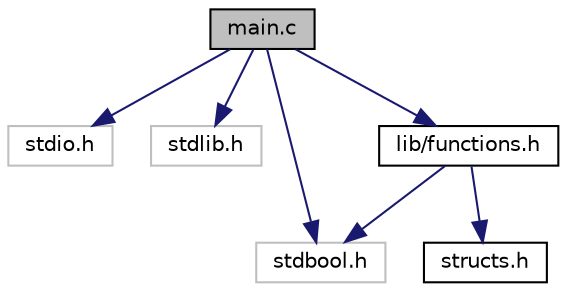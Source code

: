 digraph "main.c"
{
 // LATEX_PDF_SIZE
  edge [fontname="Helvetica",fontsize="10",labelfontname="Helvetica",labelfontsize="10"];
  node [fontname="Helvetica",fontsize="10",shape=record];
  Node1 [label="main.c",height=0.2,width=0.4,color="black", fillcolor="grey75", style="filled", fontcolor="black",tooltip="Ficheiro principal para a gestão e manipulação de antenas."];
  Node1 -> Node2 [color="midnightblue",fontsize="10",style="solid",fontname="Helvetica"];
  Node2 [label="stdio.h",height=0.2,width=0.4,color="grey75", fillcolor="white", style="filled",tooltip=" "];
  Node1 -> Node3 [color="midnightblue",fontsize="10",style="solid",fontname="Helvetica"];
  Node3 [label="stdlib.h",height=0.2,width=0.4,color="grey75", fillcolor="white", style="filled",tooltip=" "];
  Node1 -> Node4 [color="midnightblue",fontsize="10",style="solid",fontname="Helvetica"];
  Node4 [label="stdbool.h",height=0.2,width=0.4,color="grey75", fillcolor="white", style="filled",tooltip=" "];
  Node1 -> Node5 [color="midnightblue",fontsize="10",style="solid",fontname="Helvetica"];
  Node5 [label="lib/functions.h",height=0.2,width=0.4,color="black", fillcolor="white", style="filled",URL="$functions_8h.html",tooltip="Ficheiro para implementar todas as funções chamadas no functions.h."];
  Node5 -> Node6 [color="midnightblue",fontsize="10",style="solid",fontname="Helvetica"];
  Node6 [label="structs.h",height=0.2,width=0.4,color="black", fillcolor="white", style="filled",URL="$structs_8h_source.html",tooltip=" "];
  Node5 -> Node4 [color="midnightblue",fontsize="10",style="solid",fontname="Helvetica"];
}
